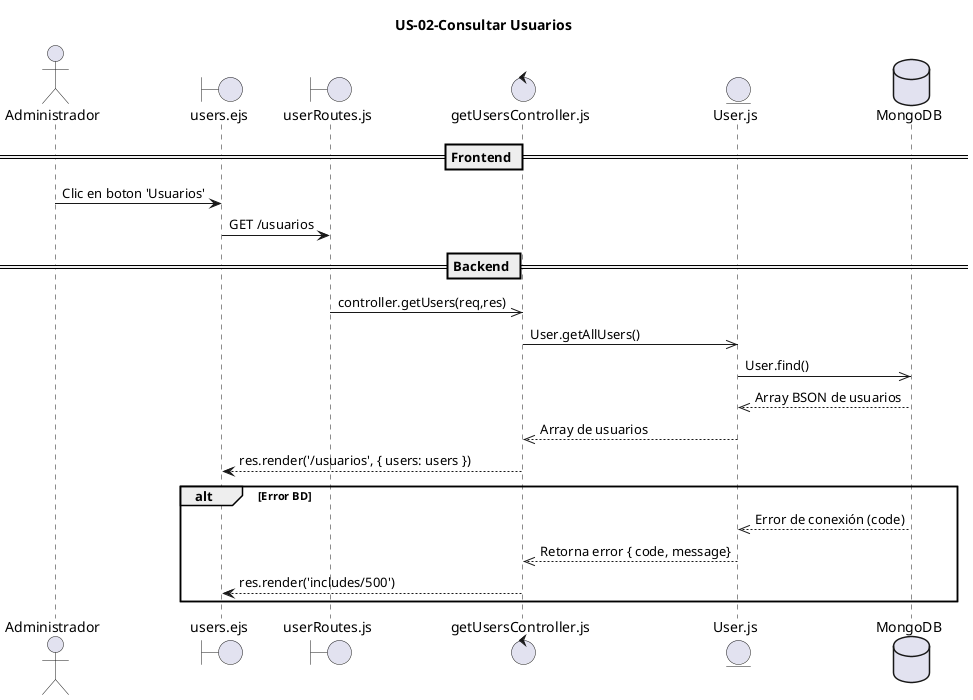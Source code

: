 @startuml
title US-02-Consultar Usuarios

actor Administrador

boundary  "users.ejs" as M4
boundary  "userRoutes.js" as M1
control  "getUsersController.js" as M2
entity  "User.js" as M3
database "MongoDB" as DB

== Frontend ==
Administrador -> M4 : Clic en boton 'Usuarios' 


M4 -> M1 : GET /usuarios

== Backend ==
M1 ->> M2 : controller.getUsers(req,res)
M2 ->> M3 : User.getAllUsers()
M3 ->> DB : User.find()


DB -->> M3 : Array BSON de usuarios
M3 -->> M2 : Array de usuarios
M2 --> M4 : res.render('/usuarios', { users: users })

alt Error BD
    DB -->> M3 : Error de conexión (code)
    M3 -->> M2 : Retorna error { code, message}
    M2 --> M4 : res.render('includes/500') 
end



@enduml
